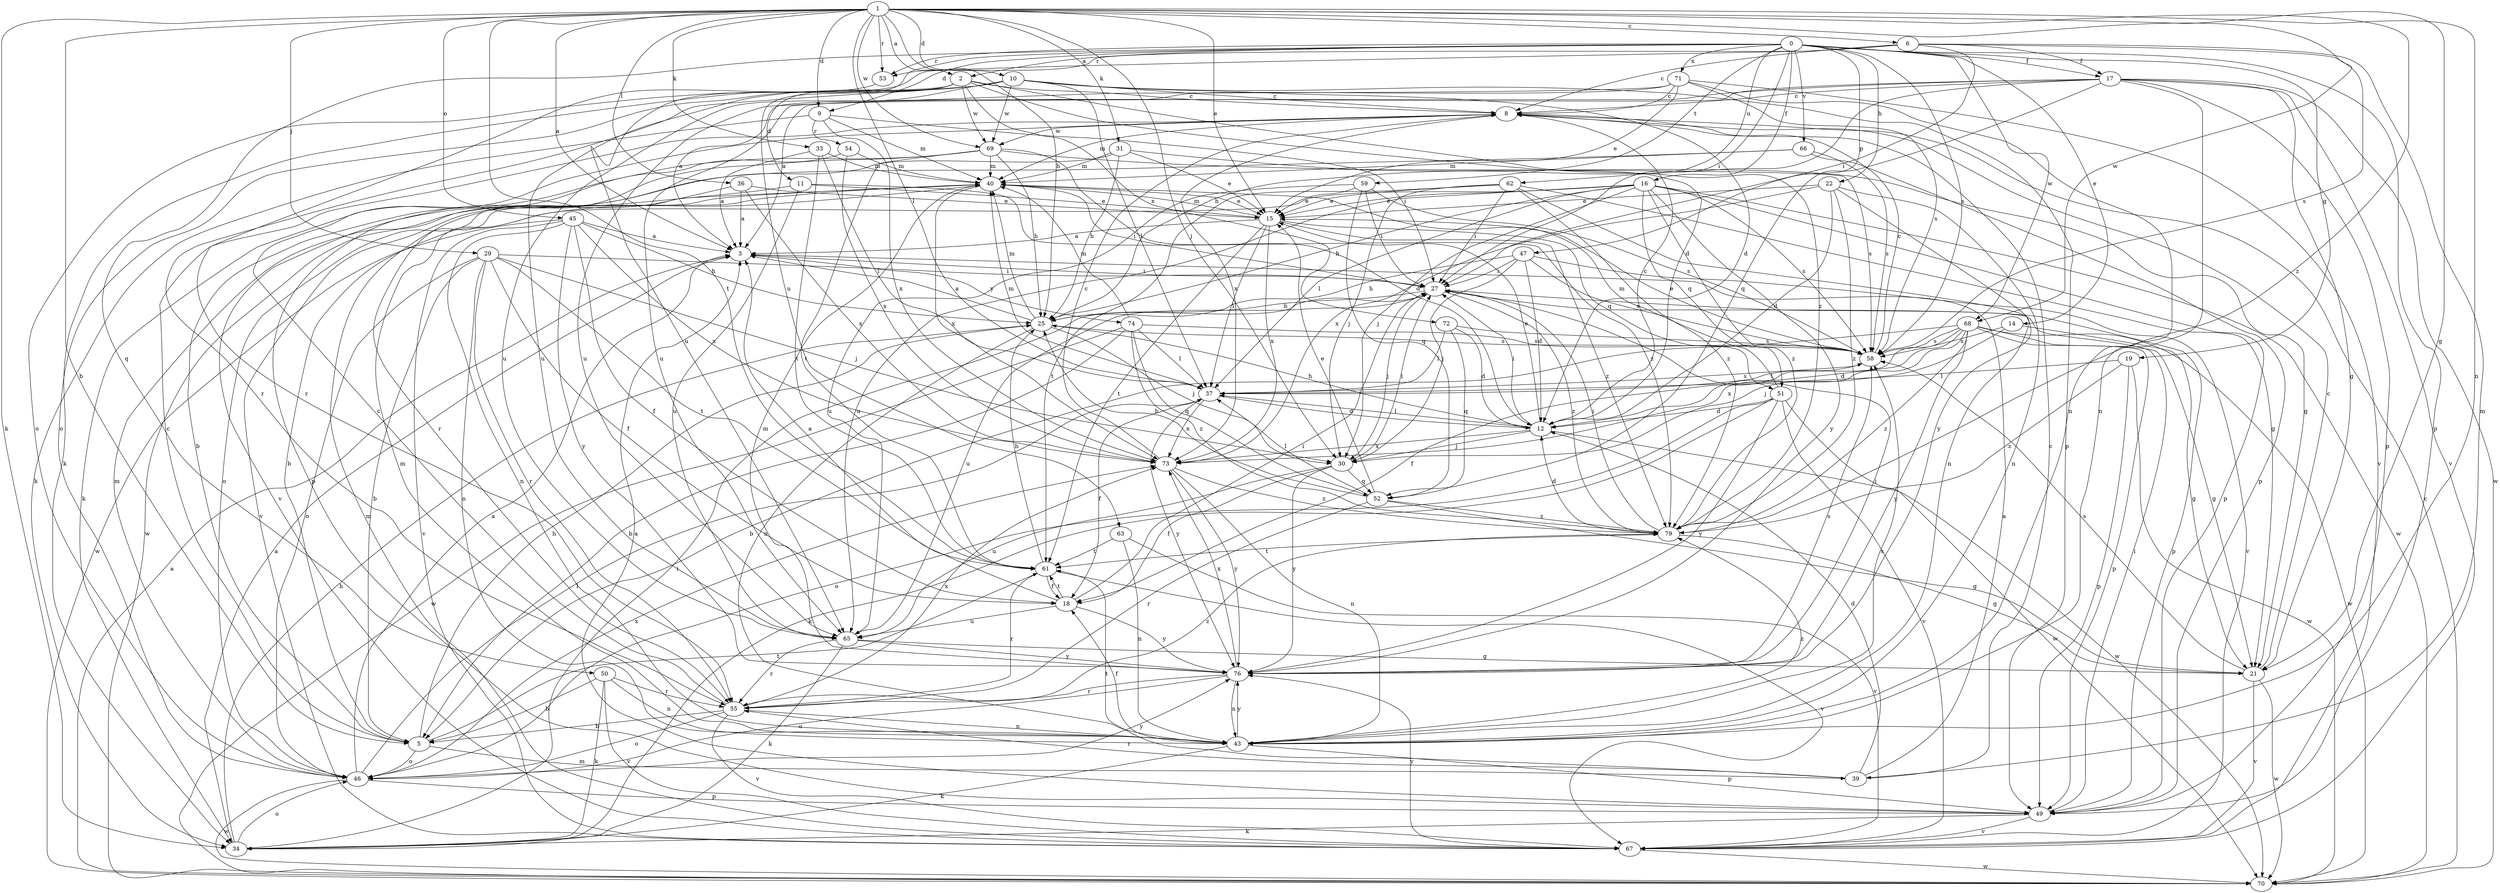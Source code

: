 strict digraph  {
0;
1;
2;
3;
5;
6;
8;
9;
10;
11;
12;
14;
15;
16;
17;
18;
19;
21;
22;
25;
27;
29;
30;
31;
33;
34;
36;
37;
39;
40;
43;
45;
46;
47;
49;
50;
51;
52;
53;
54;
55;
58;
59;
61;
62;
63;
65;
66;
67;
68;
69;
70;
71;
72;
73;
74;
76;
79;
0 -> 2  [label=a];
0 -> 9  [label=d];
0 -> 14  [label=e];
0 -> 16  [label=f];
0 -> 17  [label=f];
0 -> 19  [label=g];
0 -> 22  [label=h];
0 -> 27  [label=i];
0 -> 47  [label=p];
0 -> 49  [label=p];
0 -> 50  [label=q];
0 -> 53  [label=r];
0 -> 58  [label=s];
0 -> 59  [label=t];
0 -> 62  [label=u];
0 -> 63  [label=u];
0 -> 66  [label=v];
0 -> 68  [label=w];
0 -> 71  [label=x];
1 -> 2  [label=a];
1 -> 3  [label=a];
1 -> 5  [label=b];
1 -> 6  [label=c];
1 -> 9  [label=d];
1 -> 10  [label=d];
1 -> 15  [label=e];
1 -> 21  [label=g];
1 -> 25  [label=h];
1 -> 29  [label=j];
1 -> 30  [label=j];
1 -> 31  [label=k];
1 -> 33  [label=k];
1 -> 34  [label=k];
1 -> 36  [label=l];
1 -> 37  [label=l];
1 -> 43  [label=n];
1 -> 45  [label=o];
1 -> 53  [label=r];
1 -> 61  [label=t];
1 -> 68  [label=w];
1 -> 69  [label=w];
1 -> 79  [label=z];
2 -> 8  [label=c];
2 -> 11  [label=d];
2 -> 12  [label=d];
2 -> 34  [label=k];
2 -> 46  [label=o];
2 -> 65  [label=u];
2 -> 69  [label=w];
2 -> 72  [label=x];
2 -> 79  [label=z];
3 -> 27  [label=i];
3 -> 74  [label=y];
5 -> 8  [label=c];
5 -> 25  [label=h];
5 -> 39  [label=m];
5 -> 46  [label=o];
5 -> 61  [label=t];
6 -> 8  [label=c];
6 -> 17  [label=f];
6 -> 27  [label=i];
6 -> 39  [label=m];
6 -> 53  [label=r];
6 -> 58  [label=s];
6 -> 65  [label=u];
8 -> 40  [label=m];
8 -> 69  [label=w];
8 -> 73  [label=x];
9 -> 27  [label=i];
9 -> 34  [label=k];
9 -> 40  [label=m];
9 -> 54  [label=r];
9 -> 73  [label=x];
10 -> 8  [label=c];
10 -> 12  [label=d];
10 -> 37  [label=l];
10 -> 46  [label=o];
10 -> 49  [label=p];
10 -> 55  [label=r];
10 -> 65  [label=u];
10 -> 69  [label=w];
11 -> 15  [label=e];
11 -> 65  [label=u];
11 -> 70  [label=w];
11 -> 79  [label=z];
12 -> 8  [label=c];
12 -> 15  [label=e];
12 -> 25  [label=h];
12 -> 27  [label=i];
12 -> 30  [label=j];
12 -> 37  [label=l];
12 -> 70  [label=w];
12 -> 73  [label=x];
14 -> 21  [label=g];
14 -> 30  [label=j];
14 -> 58  [label=s];
15 -> 3  [label=a];
15 -> 37  [label=l];
15 -> 40  [label=m];
15 -> 51  [label=q];
15 -> 61  [label=t];
15 -> 73  [label=x];
15 -> 79  [label=z];
16 -> 5  [label=b];
16 -> 15  [label=e];
16 -> 25  [label=h];
16 -> 30  [label=j];
16 -> 37  [label=l];
16 -> 49  [label=p];
16 -> 51  [label=q];
16 -> 58  [label=s];
16 -> 65  [label=u];
16 -> 70  [label=w];
16 -> 76  [label=y];
16 -> 79  [label=z];
17 -> 3  [label=a];
17 -> 8  [label=c];
17 -> 21  [label=g];
17 -> 25  [label=h];
17 -> 43  [label=n];
17 -> 49  [label=p];
17 -> 52  [label=q];
17 -> 65  [label=u];
17 -> 67  [label=v];
17 -> 70  [label=w];
18 -> 3  [label=a];
18 -> 27  [label=i];
18 -> 61  [label=t];
18 -> 65  [label=u];
18 -> 76  [label=y];
19 -> 37  [label=l];
19 -> 49  [label=p];
19 -> 70  [label=w];
19 -> 79  [label=z];
21 -> 8  [label=c];
21 -> 58  [label=s];
21 -> 67  [label=v];
21 -> 70  [label=w];
22 -> 12  [label=d];
22 -> 15  [label=e];
22 -> 43  [label=n];
22 -> 73  [label=x];
22 -> 76  [label=y];
22 -> 79  [label=z];
25 -> 3  [label=a];
25 -> 30  [label=j];
25 -> 40  [label=m];
25 -> 43  [label=n];
25 -> 58  [label=s];
27 -> 25  [label=h];
27 -> 30  [label=j];
27 -> 49  [label=p];
27 -> 65  [label=u];
27 -> 79  [label=z];
29 -> 5  [label=b];
29 -> 18  [label=f];
29 -> 27  [label=i];
29 -> 30  [label=j];
29 -> 43  [label=n];
29 -> 46  [label=o];
29 -> 55  [label=r];
29 -> 61  [label=t];
30 -> 18  [label=f];
30 -> 27  [label=i];
30 -> 52  [label=q];
30 -> 65  [label=u];
30 -> 76  [label=y];
31 -> 15  [label=e];
31 -> 21  [label=g];
31 -> 25  [label=h];
31 -> 40  [label=m];
31 -> 49  [label=p];
33 -> 3  [label=a];
33 -> 37  [label=l];
33 -> 40  [label=m];
33 -> 61  [label=t];
34 -> 3  [label=a];
34 -> 25  [label=h];
34 -> 27  [label=i];
34 -> 46  [label=o];
36 -> 3  [label=a];
36 -> 15  [label=e];
36 -> 67  [label=v];
36 -> 73  [label=x];
37 -> 12  [label=d];
37 -> 18  [label=f];
37 -> 40  [label=m];
37 -> 58  [label=s];
37 -> 73  [label=x];
37 -> 76  [label=y];
39 -> 3  [label=a];
39 -> 8  [label=c];
39 -> 12  [label=d];
39 -> 55  [label=r];
39 -> 61  [label=t];
40 -> 15  [label=e];
40 -> 27  [label=i];
40 -> 46  [label=o];
40 -> 73  [label=x];
43 -> 18  [label=f];
43 -> 34  [label=k];
43 -> 40  [label=m];
43 -> 49  [label=p];
43 -> 58  [label=s];
43 -> 76  [label=y];
43 -> 79  [label=z];
45 -> 3  [label=a];
45 -> 18  [label=f];
45 -> 25  [label=h];
45 -> 43  [label=n];
45 -> 67  [label=v];
45 -> 70  [label=w];
45 -> 73  [label=x];
45 -> 76  [label=y];
46 -> 3  [label=a];
46 -> 37  [label=l];
46 -> 40  [label=m];
46 -> 49  [label=p];
46 -> 70  [label=w];
46 -> 73  [label=x];
46 -> 76  [label=y];
47 -> 12  [label=d];
47 -> 25  [label=h];
47 -> 27  [label=i];
47 -> 30  [label=j];
47 -> 58  [label=s];
47 -> 67  [label=v];
49 -> 3  [label=a];
49 -> 27  [label=i];
49 -> 34  [label=k];
49 -> 67  [label=v];
50 -> 5  [label=b];
50 -> 34  [label=k];
50 -> 43  [label=n];
50 -> 55  [label=r];
50 -> 67  [label=v];
51 -> 12  [label=d];
51 -> 34  [label=k];
51 -> 40  [label=m];
51 -> 46  [label=o];
51 -> 67  [label=v];
51 -> 70  [label=w];
51 -> 76  [label=y];
52 -> 15  [label=e];
52 -> 21  [label=g];
52 -> 25  [label=h];
52 -> 37  [label=l];
52 -> 55  [label=r];
52 -> 79  [label=z];
53 -> 55  [label=r];
54 -> 40  [label=m];
54 -> 67  [label=v];
54 -> 73  [label=x];
55 -> 5  [label=b];
55 -> 8  [label=c];
55 -> 43  [label=n];
55 -> 46  [label=o];
55 -> 67  [label=v];
55 -> 73  [label=x];
55 -> 79  [label=z];
58 -> 8  [label=c];
58 -> 15  [label=e];
58 -> 37  [label=l];
59 -> 15  [label=e];
59 -> 27  [label=i];
59 -> 52  [label=q];
59 -> 58  [label=s];
59 -> 65  [label=u];
61 -> 18  [label=f];
61 -> 25  [label=h];
61 -> 55  [label=r];
61 -> 67  [label=v];
62 -> 15  [label=e];
62 -> 21  [label=g];
62 -> 27  [label=i];
62 -> 30  [label=j];
62 -> 43  [label=n];
62 -> 61  [label=t];
62 -> 79  [label=z];
63 -> 43  [label=n];
63 -> 61  [label=t];
63 -> 67  [label=v];
65 -> 21  [label=g];
65 -> 34  [label=k];
65 -> 55  [label=r];
65 -> 76  [label=y];
66 -> 5  [label=b];
66 -> 40  [label=m];
66 -> 49  [label=p];
66 -> 58  [label=s];
67 -> 40  [label=m];
67 -> 70  [label=w];
67 -> 76  [label=y];
68 -> 5  [label=b];
68 -> 12  [label=d];
68 -> 18  [label=f];
68 -> 21  [label=g];
68 -> 49  [label=p];
68 -> 58  [label=s];
68 -> 70  [label=w];
68 -> 73  [label=x];
68 -> 76  [label=y];
68 -> 79  [label=z];
69 -> 12  [label=d];
69 -> 25  [label=h];
69 -> 34  [label=k];
69 -> 40  [label=m];
69 -> 55  [label=r];
69 -> 58  [label=s];
69 -> 61  [label=t];
70 -> 3  [label=a];
70 -> 8  [label=c];
71 -> 3  [label=a];
71 -> 8  [label=c];
71 -> 15  [label=e];
71 -> 43  [label=n];
71 -> 58  [label=s];
71 -> 65  [label=u];
71 -> 67  [label=v];
72 -> 12  [label=d];
72 -> 37  [label=l];
72 -> 52  [label=q];
72 -> 58  [label=s];
73 -> 8  [label=c];
73 -> 43  [label=n];
73 -> 76  [label=y];
73 -> 79  [label=z];
74 -> 5  [label=b];
74 -> 37  [label=l];
74 -> 40  [label=m];
74 -> 52  [label=q];
74 -> 58  [label=s];
74 -> 70  [label=w];
74 -> 79  [label=z];
76 -> 27  [label=i];
76 -> 40  [label=m];
76 -> 43  [label=n];
76 -> 46  [label=o];
76 -> 55  [label=r];
76 -> 58  [label=s];
76 -> 73  [label=x];
79 -> 12  [label=d];
79 -> 21  [label=g];
79 -> 27  [label=i];
79 -> 61  [label=t];
}
